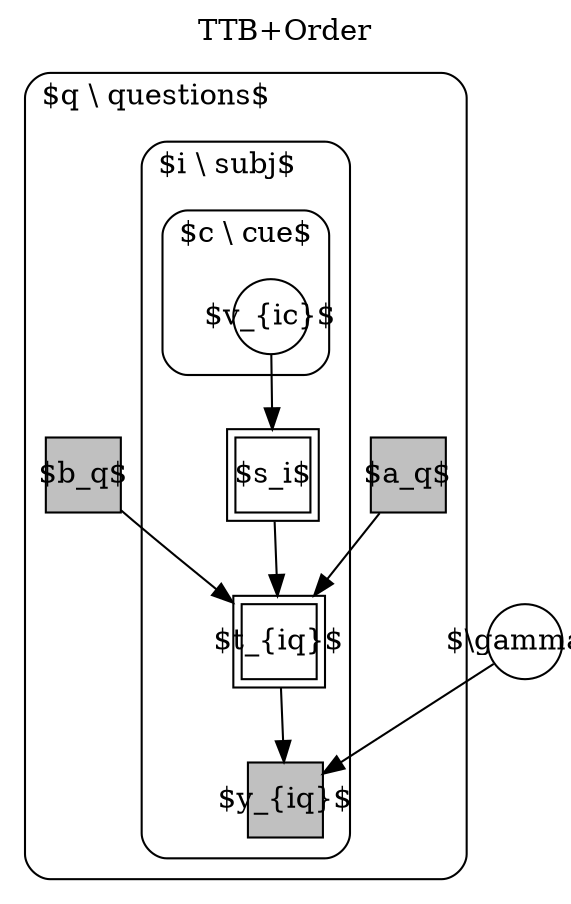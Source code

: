 digraph G {rankdir=TB; compound=true; newrank=true; labelloc="t";           label="TTB+Order";           /* general properties*/           node [margin=0, fixedsize=true, shape=plaintext,                 height=0.5, width=0.5, lblstyle="font=\small"];           /* links */           v -> s;           s -> tq;           aq -> tq;           bq -> tq;           tq -> yiq;           gamma -> yiq;           subgraph cluster0 {               margin = 10; labeljust=l; lblstyle="font=\small";               style = rounded;               label = "$q \\ questions$";               tq;               aq;               bq;               subgraph cluster1 {                   margin = 10; labeljust=l; lblstyle="font=\small";                   style = rounded;                   label = "$i \\ subj$";                   yiq;                   tq;                   s;                   subgraph cluster2{                       margin = 10; labeljust=l; lblstyle="font=\small";                       style = rounded;                       label = "$c \\ cue$";                       v;                   }               }           }           /* nodes */           v [label = "$v_{ic}$", shape = circle];           s [label = "$s_i$", peripheries = 2, shape = square];           aq [label = "$a_q$", fillcolor = gray, style = filled, shape = square];           bq [label = "$b_q$", fillcolor = gray, style = filled, shape = square];           tq [label = "$t_{iq}$", shape = square, peripheries = 2];           yiq [label = "$y_{iq}$", fillcolor = gray, style = filled, shape = square];           gamma [label = "$\\gamma$", shape = circle];           }
